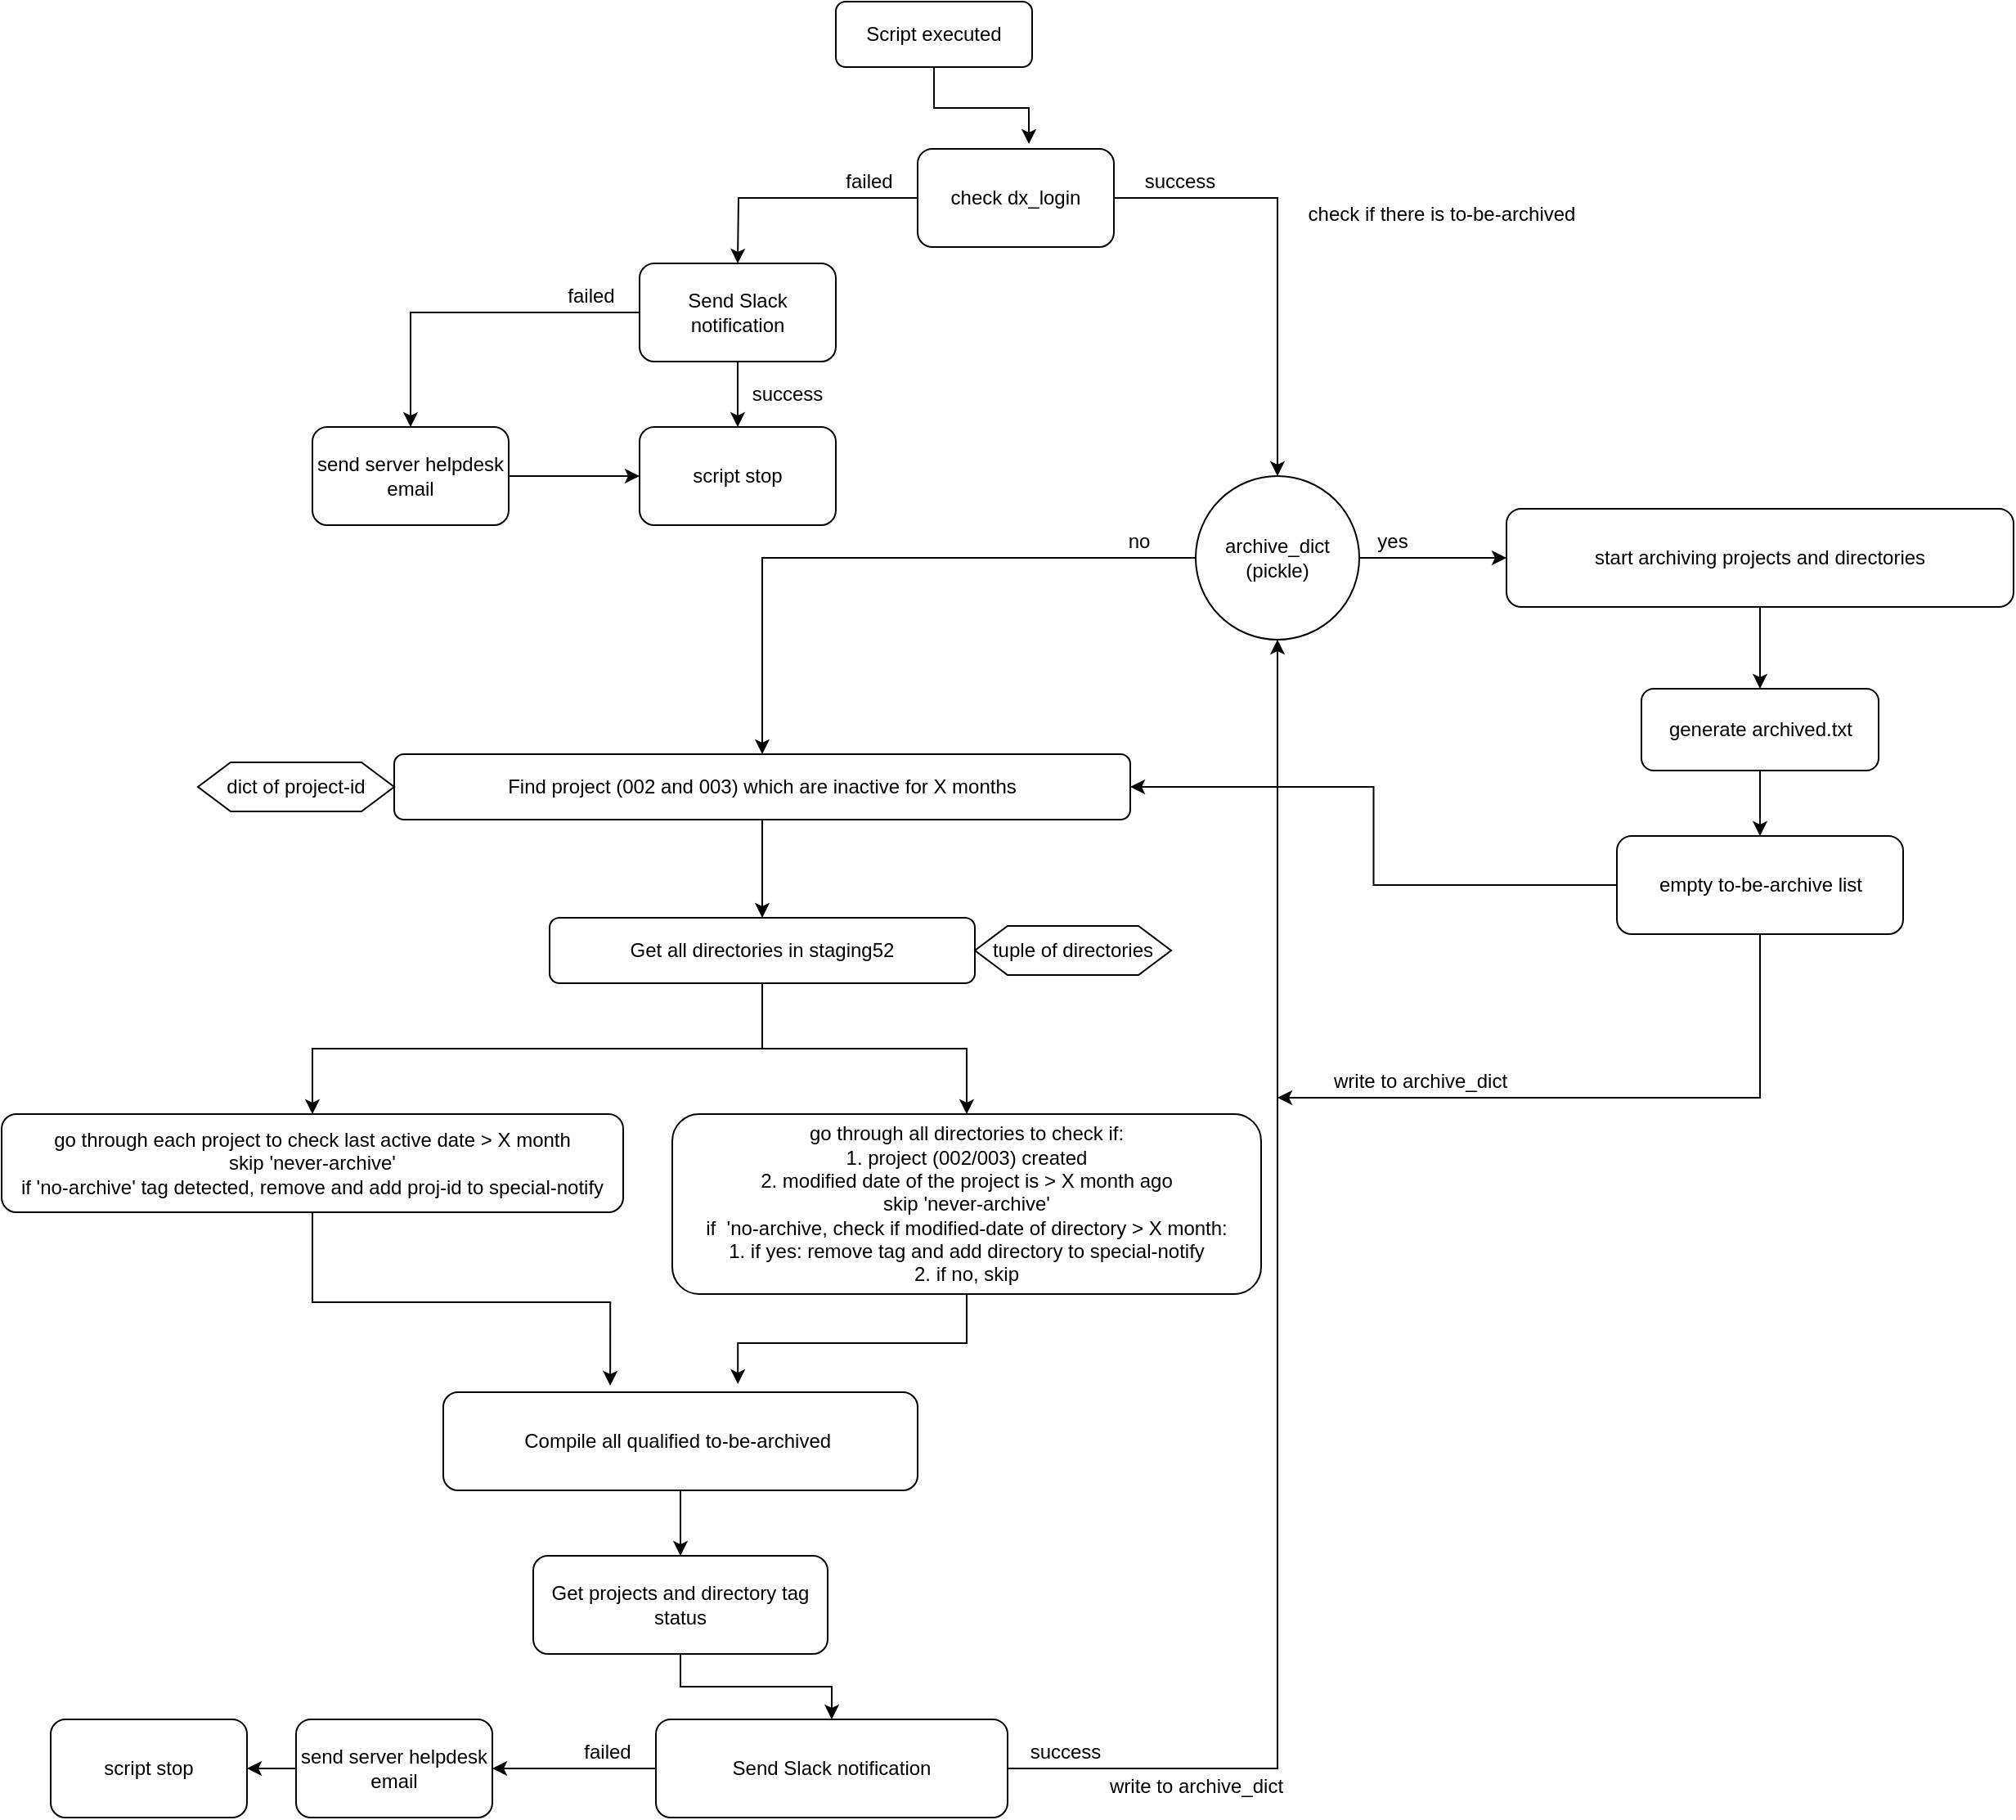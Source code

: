 <mxfile version="16.2.7" type="device"><diagram id="9X2oK-OpyKuCAtguaHFC" name="Page-1"><mxGraphModel dx="1422" dy="1874" grid="1" gridSize="10" guides="1" tooltips="1" connect="1" arrows="1" fold="1" page="1" pageScale="1" pageWidth="827" pageHeight="1169" math="0" shadow="0"><root><mxCell id="0"/><mxCell id="1" parent="0"/><mxCell id="N6YUGI8kXZV7J_8cqlZA-44" style="edgeStyle=orthogonalEdgeStyle;rounded=0;orthogonalLoop=1;jettySize=auto;html=1;entryX=0.567;entryY=-0.05;entryDx=0;entryDy=0;entryPerimeter=0;" parent="1" source="N6YUGI8kXZV7J_8cqlZA-2" target="N6YUGI8kXZV7J_8cqlZA-43" edge="1"><mxGeometry relative="1" as="geometry"/></mxCell><mxCell id="N6YUGI8kXZV7J_8cqlZA-2" value="Script executed" style="rounded=1;whiteSpace=wrap;html=1;" parent="1" vertex="1"><mxGeometry x="530" y="-330" width="120" height="40" as="geometry"/></mxCell><mxCell id="N6YUGI8kXZV7J_8cqlZA-20" value="" style="edgeStyle=orthogonalEdgeStyle;rounded=0;orthogonalLoop=1;jettySize=auto;html=1;" parent="1" source="N6YUGI8kXZV7J_8cqlZA-3" target="N6YUGI8kXZV7J_8cqlZA-5" edge="1"><mxGeometry relative="1" as="geometry"/></mxCell><mxCell id="N6YUGI8kXZV7J_8cqlZA-3" value="Find project (002 and 003) which are inactive for X months" style="rounded=1;whiteSpace=wrap;html=1;" parent="1" vertex="1"><mxGeometry x="260" y="130" width="450" height="40" as="geometry"/></mxCell><mxCell id="N6YUGI8kXZV7J_8cqlZA-4" value="dict of project-id" style="shape=hexagon;perimeter=hexagonPerimeter2;whiteSpace=wrap;html=1;fixedSize=1;" parent="1" vertex="1"><mxGeometry x="140" y="135" width="120" height="30" as="geometry"/></mxCell><mxCell id="N6YUGI8kXZV7J_8cqlZA-25" style="edgeStyle=orthogonalEdgeStyle;rounded=0;orthogonalLoop=1;jettySize=auto;html=1;" parent="1" source="N6YUGI8kXZV7J_8cqlZA-5" target="N6YUGI8kXZV7J_8cqlZA-24" edge="1"><mxGeometry relative="1" as="geometry"/></mxCell><mxCell id="N6YUGI8kXZV7J_8cqlZA-26" style="edgeStyle=orthogonalEdgeStyle;rounded=0;orthogonalLoop=1;jettySize=auto;html=1;exitX=0.5;exitY=1;exitDx=0;exitDy=0;entryX=0.5;entryY=0;entryDx=0;entryDy=0;" parent="1" source="N6YUGI8kXZV7J_8cqlZA-5" target="N6YUGI8kXZV7J_8cqlZA-8" edge="1"><mxGeometry relative="1" as="geometry"/></mxCell><mxCell id="N6YUGI8kXZV7J_8cqlZA-5" value="Get all directories in staging52" style="rounded=1;whiteSpace=wrap;html=1;" parent="1" vertex="1"><mxGeometry x="355" y="230" width="260" height="40" as="geometry"/></mxCell><mxCell id="N6YUGI8kXZV7J_8cqlZA-6" value="tuple of directories" style="shape=hexagon;perimeter=hexagonPerimeter2;whiteSpace=wrap;html=1;fixedSize=1;" parent="1" vertex="1"><mxGeometry x="615" y="235" width="120" height="30" as="geometry"/></mxCell><mxCell id="N6YUGI8kXZV7J_8cqlZA-57" style="edgeStyle=orthogonalEdgeStyle;rounded=0;orthogonalLoop=1;jettySize=auto;html=1;entryX=0.352;entryY=-0.067;entryDx=0;entryDy=0;entryPerimeter=0;" parent="1" source="N6YUGI8kXZV7J_8cqlZA-8" target="N6YUGI8kXZV7J_8cqlZA-28" edge="1"><mxGeometry relative="1" as="geometry"/></mxCell><mxCell id="N6YUGI8kXZV7J_8cqlZA-8" value="go through each project to check last active date &amp;gt; X month&lt;br&gt;skip 'never-archive'&lt;br&gt;if 'no-archive' tag detected, remove and add proj-id to special-notify" style="rounded=1;whiteSpace=wrap;html=1;" parent="1" vertex="1"><mxGeometry x="20" y="350" width="380" height="60" as="geometry"/></mxCell><mxCell id="N6YUGI8kXZV7J_8cqlZA-12" style="edgeStyle=orthogonalEdgeStyle;rounded=0;orthogonalLoop=1;jettySize=auto;html=1;entryX=0.5;entryY=0;entryDx=0;entryDy=0;" parent="1" source="N6YUGI8kXZV7J_8cqlZA-9" target="N6YUGI8kXZV7J_8cqlZA-3" edge="1"><mxGeometry relative="1" as="geometry"/></mxCell><mxCell id="N6YUGI8kXZV7J_8cqlZA-16" style="edgeStyle=orthogonalEdgeStyle;rounded=0;orthogonalLoop=1;jettySize=auto;html=1;" parent="1" source="N6YUGI8kXZV7J_8cqlZA-9" target="N6YUGI8kXZV7J_8cqlZA-14" edge="1"><mxGeometry relative="1" as="geometry"/></mxCell><mxCell id="N6YUGI8kXZV7J_8cqlZA-9" value="archive_dict&lt;br&gt;(pickle)" style="ellipse;whiteSpace=wrap;html=1;aspect=fixed;" parent="1" vertex="1"><mxGeometry x="750" y="-40" width="100" height="100" as="geometry"/></mxCell><mxCell id="N6YUGI8kXZV7J_8cqlZA-11" value="check if there is to-be-archived" style="text;html=1;align=center;verticalAlign=middle;resizable=0;points=[];autosize=1;strokeColor=none;fillColor=none;" parent="1" vertex="1"><mxGeometry x="810" y="-210" width="180" height="20" as="geometry"/></mxCell><mxCell id="N6YUGI8kXZV7J_8cqlZA-13" value="no" style="text;html=1;align=center;verticalAlign=middle;resizable=0;points=[];autosize=1;strokeColor=none;fillColor=none;" parent="1" vertex="1"><mxGeometry x="700" y="-10" width="30" height="20" as="geometry"/></mxCell><mxCell id="N6YUGI8kXZV7J_8cqlZA-18" style="edgeStyle=orthogonalEdgeStyle;rounded=0;orthogonalLoop=1;jettySize=auto;html=1;" parent="1" source="N6YUGI8kXZV7J_8cqlZA-14" target="N6YUGI8kXZV7J_8cqlZA-17" edge="1"><mxGeometry relative="1" as="geometry"/></mxCell><mxCell id="N6YUGI8kXZV7J_8cqlZA-14" value="start archiving projects and directories" style="rounded=1;whiteSpace=wrap;html=1;" parent="1" vertex="1"><mxGeometry x="940" y="-20" width="310" height="60" as="geometry"/></mxCell><mxCell id="N6YUGI8kXZV7J_8cqlZA-66" value="" style="edgeStyle=orthogonalEdgeStyle;rounded=0;orthogonalLoop=1;jettySize=auto;html=1;" parent="1" source="N6YUGI8kXZV7J_8cqlZA-17" target="N6YUGI8kXZV7J_8cqlZA-65" edge="1"><mxGeometry relative="1" as="geometry"/></mxCell><mxCell id="N6YUGI8kXZV7J_8cqlZA-17" value="generate archived.txt" style="rounded=1;whiteSpace=wrap;html=1;" parent="1" vertex="1"><mxGeometry x="1022.5" y="90" width="145" height="50" as="geometry"/></mxCell><mxCell id="N6YUGI8kXZV7J_8cqlZA-58" style="edgeStyle=orthogonalEdgeStyle;rounded=0;orthogonalLoop=1;jettySize=auto;html=1;entryX=0.621;entryY=-0.083;entryDx=0;entryDy=0;entryPerimeter=0;" parent="1" source="N6YUGI8kXZV7J_8cqlZA-24" target="N6YUGI8kXZV7J_8cqlZA-28" edge="1"><mxGeometry relative="1" as="geometry"/></mxCell><mxCell id="N6YUGI8kXZV7J_8cqlZA-24" value="go through all directories to check if:&lt;br&gt;1. project (002/003) created&lt;br&gt;2. modified date of the project is &amp;gt; X month ago&lt;br&gt;skip 'never-archive'&lt;br&gt;if&amp;nbsp; 'no-archive, check if modified-date of directory &amp;gt; X month:&lt;br&gt;1. if yes: remove tag and add directory to special-notify&lt;br&gt;2. if no, skip" style="rounded=1;whiteSpace=wrap;html=1;" parent="1" vertex="1"><mxGeometry x="430" y="350" width="360" height="110" as="geometry"/></mxCell><mxCell id="D2KRCf1VRmRQo4rFFelk-3" value="" style="edgeStyle=orthogonalEdgeStyle;rounded=0;orthogonalLoop=1;jettySize=auto;html=1;" edge="1" parent="1" source="N6YUGI8kXZV7J_8cqlZA-28" target="D2KRCf1VRmRQo4rFFelk-2"><mxGeometry relative="1" as="geometry"/></mxCell><mxCell id="N6YUGI8kXZV7J_8cqlZA-28" value="Compile all qualified to-be-archived&amp;nbsp;" style="rounded=1;whiteSpace=wrap;html=1;" parent="1" vertex="1"><mxGeometry x="290" y="520" width="290" height="60" as="geometry"/></mxCell><mxCell id="N6YUGI8kXZV7J_8cqlZA-60" value="" style="edgeStyle=orthogonalEdgeStyle;rounded=0;orthogonalLoop=1;jettySize=auto;html=1;" parent="1" source="N6YUGI8kXZV7J_8cqlZA-31" target="N6YUGI8kXZV7J_8cqlZA-38" edge="1"><mxGeometry relative="1" as="geometry"/></mxCell><mxCell id="N6YUGI8kXZV7J_8cqlZA-62" style="edgeStyle=orthogonalEdgeStyle;rounded=0;orthogonalLoop=1;jettySize=auto;html=1;entryX=0.5;entryY=1;entryDx=0;entryDy=0;" parent="1" source="N6YUGI8kXZV7J_8cqlZA-31" target="N6YUGI8kXZV7J_8cqlZA-9" edge="1"><mxGeometry relative="1" as="geometry"><mxPoint x="800" y="240" as="targetPoint"/></mxGeometry></mxCell><mxCell id="N6YUGI8kXZV7J_8cqlZA-31" value="Send Slack notification" style="rounded=1;whiteSpace=wrap;html=1;" parent="1" vertex="1"><mxGeometry x="420" y="720" width="215" height="60" as="geometry"/></mxCell><mxCell id="N6YUGI8kXZV7J_8cqlZA-35" value="write to archive_dict" style="text;html=1;align=center;verticalAlign=middle;resizable=0;points=[];autosize=1;strokeColor=none;fillColor=none;" parent="1" vertex="1"><mxGeometry x="690" y="751" width="120" height="20" as="geometry"/></mxCell><mxCell id="N6YUGI8kXZV7J_8cqlZA-37" value="failed" style="text;html=1;align=center;verticalAlign=middle;resizable=0;points=[];autosize=1;strokeColor=none;fillColor=none;" parent="1" vertex="1"><mxGeometry x="370" y="730" width="40" height="20" as="geometry"/></mxCell><mxCell id="D2KRCf1VRmRQo4rFFelk-5" value="" style="edgeStyle=orthogonalEdgeStyle;rounded=0;orthogonalLoop=1;jettySize=auto;html=1;" edge="1" parent="1" source="N6YUGI8kXZV7J_8cqlZA-38" target="N6YUGI8kXZV7J_8cqlZA-41"><mxGeometry relative="1" as="geometry"/></mxCell><mxCell id="N6YUGI8kXZV7J_8cqlZA-38" value="send server helpdesk email" style="rounded=1;whiteSpace=wrap;html=1;" parent="1" vertex="1"><mxGeometry x="200" y="720" width="120" height="60" as="geometry"/></mxCell><mxCell id="N6YUGI8kXZV7J_8cqlZA-39" value="yes" style="text;html=1;align=center;verticalAlign=middle;resizable=0;points=[];autosize=1;strokeColor=none;fillColor=none;" parent="1" vertex="1"><mxGeometry x="855" y="-10" width="30" height="20" as="geometry"/></mxCell><mxCell id="N6YUGI8kXZV7J_8cqlZA-41" value="script stop" style="rounded=1;whiteSpace=wrap;html=1;" parent="1" vertex="1"><mxGeometry x="50" y="720" width="120" height="60" as="geometry"/></mxCell><mxCell id="N6YUGI8kXZV7J_8cqlZA-45" style="edgeStyle=orthogonalEdgeStyle;rounded=0;orthogonalLoop=1;jettySize=auto;html=1;entryX=0.5;entryY=0;entryDx=0;entryDy=0;" parent="1" source="N6YUGI8kXZV7J_8cqlZA-43" target="N6YUGI8kXZV7J_8cqlZA-9" edge="1"><mxGeometry relative="1" as="geometry"/></mxCell><mxCell id="N6YUGI8kXZV7J_8cqlZA-47" style="edgeStyle=orthogonalEdgeStyle;rounded=0;orthogonalLoop=1;jettySize=auto;html=1;" parent="1" source="N6YUGI8kXZV7J_8cqlZA-43" edge="1"><mxGeometry relative="1" as="geometry"><mxPoint x="470" y="-170" as="targetPoint"/></mxGeometry></mxCell><mxCell id="N6YUGI8kXZV7J_8cqlZA-43" value="check dx_login" style="rounded=1;whiteSpace=wrap;html=1;" parent="1" vertex="1"><mxGeometry x="580" y="-240" width="120" height="60" as="geometry"/></mxCell><mxCell id="N6YUGI8kXZV7J_8cqlZA-46" value="success" style="text;html=1;align=center;verticalAlign=middle;resizable=0;points=[];autosize=1;strokeColor=none;fillColor=none;" parent="1" vertex="1"><mxGeometry x="710" y="-230" width="60" height="20" as="geometry"/></mxCell><mxCell id="N6YUGI8kXZV7J_8cqlZA-48" value="failed" style="text;html=1;align=center;verticalAlign=middle;resizable=0;points=[];autosize=1;strokeColor=none;fillColor=none;" parent="1" vertex="1"><mxGeometry x="530" y="-230" width="40" height="20" as="geometry"/></mxCell><mxCell id="N6YUGI8kXZV7J_8cqlZA-50" style="edgeStyle=orthogonalEdgeStyle;rounded=0;orthogonalLoop=1;jettySize=auto;html=1;" parent="1" source="N6YUGI8kXZV7J_8cqlZA-49" target="N6YUGI8kXZV7J_8cqlZA-51" edge="1"><mxGeometry relative="1" as="geometry"><mxPoint x="560" y="-90" as="targetPoint"/></mxGeometry></mxCell><mxCell id="N6YUGI8kXZV7J_8cqlZA-52" style="edgeStyle=orthogonalEdgeStyle;rounded=0;orthogonalLoop=1;jettySize=auto;html=1;entryX=0.5;entryY=0;entryDx=0;entryDy=0;" parent="1" source="N6YUGI8kXZV7J_8cqlZA-49" target="N6YUGI8kXZV7J_8cqlZA-54" edge="1"><mxGeometry relative="1" as="geometry"><mxPoint x="310" y="-140" as="targetPoint"/></mxGeometry></mxCell><mxCell id="N6YUGI8kXZV7J_8cqlZA-49" value="Send Slack notification" style="rounded=1;whiteSpace=wrap;html=1;" parent="1" vertex="1"><mxGeometry x="410" y="-170" width="120" height="60" as="geometry"/></mxCell><mxCell id="N6YUGI8kXZV7J_8cqlZA-51" value="script stop" style="rounded=1;whiteSpace=wrap;html=1;" parent="1" vertex="1"><mxGeometry x="410" y="-70" width="120" height="60" as="geometry"/></mxCell><mxCell id="N6YUGI8kXZV7J_8cqlZA-53" value="failed" style="text;html=1;align=center;verticalAlign=middle;resizable=0;points=[];autosize=1;strokeColor=none;fillColor=none;" parent="1" vertex="1"><mxGeometry x="360" y="-160" width="40" height="20" as="geometry"/></mxCell><mxCell id="N6YUGI8kXZV7J_8cqlZA-55" style="edgeStyle=orthogonalEdgeStyle;rounded=0;orthogonalLoop=1;jettySize=auto;html=1;entryX=0;entryY=0.5;entryDx=0;entryDy=0;" parent="1" source="N6YUGI8kXZV7J_8cqlZA-54" target="N6YUGI8kXZV7J_8cqlZA-51" edge="1"><mxGeometry relative="1" as="geometry"/></mxCell><mxCell id="N6YUGI8kXZV7J_8cqlZA-54" value="send server helpdesk email" style="rounded=1;whiteSpace=wrap;html=1;" parent="1" vertex="1"><mxGeometry x="210" y="-70" width="120" height="60" as="geometry"/></mxCell><mxCell id="N6YUGI8kXZV7J_8cqlZA-56" value="success" style="text;html=1;align=center;verticalAlign=middle;resizable=0;points=[];autosize=1;strokeColor=none;fillColor=none;" parent="1" vertex="1"><mxGeometry x="470" y="-100" width="60" height="20" as="geometry"/></mxCell><mxCell id="N6YUGI8kXZV7J_8cqlZA-64" value="success" style="text;html=1;align=center;verticalAlign=middle;resizable=0;points=[];autosize=1;strokeColor=none;fillColor=none;" parent="1" vertex="1"><mxGeometry x="640" y="730" width="60" height="20" as="geometry"/></mxCell><mxCell id="N6YUGI8kXZV7J_8cqlZA-67" style="edgeStyle=orthogonalEdgeStyle;rounded=0;orthogonalLoop=1;jettySize=auto;html=1;entryX=1;entryY=0.5;entryDx=0;entryDy=0;" parent="1" source="N6YUGI8kXZV7J_8cqlZA-65" edge="1" target="N6YUGI8kXZV7J_8cqlZA-3"><mxGeometry relative="1" as="geometry"><mxPoint x="800" y="210" as="targetPoint"/></mxGeometry></mxCell><mxCell id="D2KRCf1VRmRQo4rFFelk-6" style="edgeStyle=orthogonalEdgeStyle;rounded=0;orthogonalLoop=1;jettySize=auto;html=1;" edge="1" parent="1" source="N6YUGI8kXZV7J_8cqlZA-65"><mxGeometry relative="1" as="geometry"><mxPoint x="800" y="340" as="targetPoint"/><Array as="points"><mxPoint x="1095" y="340"/></Array></mxGeometry></mxCell><mxCell id="N6YUGI8kXZV7J_8cqlZA-65" value="empty to-be-archive list" style="rounded=1;whiteSpace=wrap;html=1;" parent="1" vertex="1"><mxGeometry x="1007.5" y="180" width="175" height="60" as="geometry"/></mxCell><mxCell id="N6YUGI8kXZV7J_8cqlZA-68" value="write to archive_dict" style="text;html=1;align=center;verticalAlign=middle;resizable=0;points=[];autosize=1;strokeColor=none;fillColor=none;" parent="1" vertex="1"><mxGeometry x="827" y="320" width="120" height="20" as="geometry"/></mxCell><mxCell id="D2KRCf1VRmRQo4rFFelk-4" value="" style="edgeStyle=orthogonalEdgeStyle;rounded=0;orthogonalLoop=1;jettySize=auto;html=1;" edge="1" parent="1" source="D2KRCf1VRmRQo4rFFelk-2" target="N6YUGI8kXZV7J_8cqlZA-31"><mxGeometry relative="1" as="geometry"/></mxCell><mxCell id="D2KRCf1VRmRQo4rFFelk-2" value="Get projects and directory tag status" style="rounded=1;whiteSpace=wrap;html=1;" vertex="1" parent="1"><mxGeometry x="345" y="620" width="180" height="60" as="geometry"/></mxCell></root></mxGraphModel></diagram></mxfile>